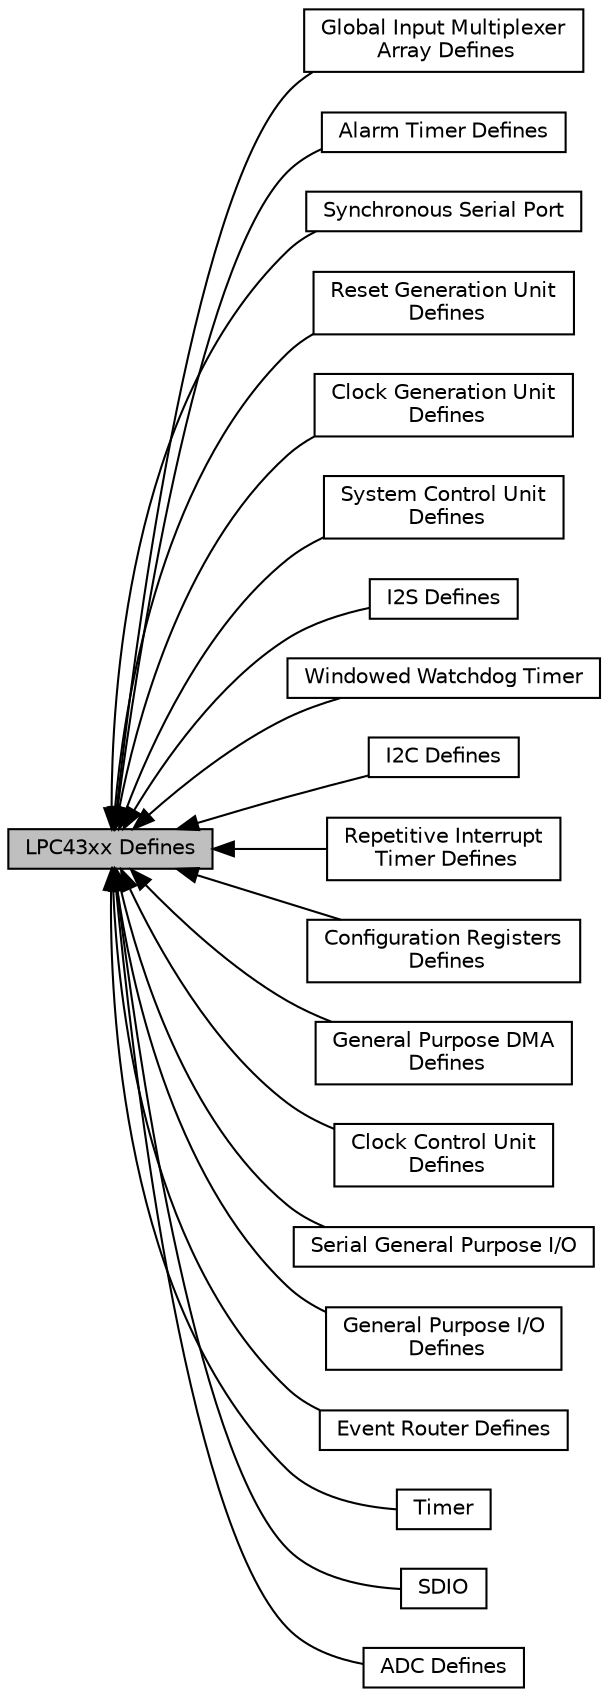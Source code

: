 digraph "LPC43xx Defines"
{
  edge [fontname="Helvetica",fontsize="10",labelfontname="Helvetica",labelfontsize="10"];
  node [fontname="Helvetica",fontsize="10",shape=record];
  rankdir=LR;
  Node7 [label="Global Input Multiplexer\l Array Defines",height=0.2,width=0.4,color="black", fillcolor="white", style="filled",URL="$group__gima__defines.html",tooltip="Defined Constants and Types for the LPC43xx Global Input Multiplexer Array "];
  Node0 [label="LPC43xx Defines",height=0.2,width=0.4,color="black", fillcolor="grey75", style="filled", fontcolor="black"];
  Node2 [label="Alarm Timer Defines",height=0.2,width=0.4,color="black", fillcolor="white", style="filled",URL="$group__atimer__defines.html",tooltip="Defined Constants and Types for the LPC43xx Alarm Timer "];
  Node17 [label="Synchronous Serial Port",height=0.2,width=0.4,color="black", fillcolor="white", style="filled",URL="$group__ssp__defines.html",tooltip="Defined Constants and Types for the LPC43xx Synchronous Serial Port "];
  Node12 [label="Reset Generation Unit\l Defines",height=0.2,width=0.4,color="black", fillcolor="white", style="filled",URL="$group__rgu__defines.html",tooltip="Defined Constants and Types for the LPC43xx Reset Generation Unit "];
  Node4 [label="Clock Generation Unit\l Defines",height=0.2,width=0.4,color="black", fillcolor="white", style="filled",URL="$group__cgu__defines.html",tooltip="Defined Constants and Types for the LPC43xx Clock Generation Unit "];
  Node14 [label="System Control Unit\l Defines",height=0.2,width=0.4,color="black", fillcolor="white", style="filled",URL="$group__scu__defines.html",tooltip="Defined Constants and Types for the LPC43xx System Control Unit "];
  Node11 [label="I2S Defines",height=0.2,width=0.4,color="black", fillcolor="white", style="filled",URL="$group__i2s__defines.html",tooltip="Defined Constants and Types for the LPC43xx I2S "];
  Node19 [label="Windowed Watchdog Timer",height=0.2,width=0.4,color="black", fillcolor="white", style="filled",URL="$group__wwdt__defines.html",tooltip="Defined Constants and Types for the LPC43xx Windowed Watchdog Timer "];
  Node10 [label="I2C Defines",height=0.2,width=0.4,color="black", fillcolor="white", style="filled",URL="$group__i2c__defines.html",tooltip="Defined Constants and Types for the LPC43xx I2C "];
  Node13 [label="Repetitive Interrupt\l Timer Defines",height=0.2,width=0.4,color="black", fillcolor="white", style="filled",URL="$group__ritimer__defines.html",tooltip="Defined Constants and Types for the LPC43xx Repetitive Interrupt Timer "];
  Node5 [label="Configuration Registers\l Defines",height=0.2,width=0.4,color="black", fillcolor="white", style="filled",URL="$group__creg__defines.html",tooltip="Defined Constants and Types for the LPC43xx Configuration Registers "];
  Node8 [label="General Purpose DMA\l Defines",height=0.2,width=0.4,color="black", fillcolor="white", style="filled",URL="$group__gpdma__defines.html",tooltip="Defined Constants and Types for the LPC43xx General Purpose DMA "];
  Node3 [label="Clock Control Unit\l Defines",height=0.2,width=0.4,color="black", fillcolor="white", style="filled",URL="$group__ccu__defines.html",tooltip="Defined Constants and Types for the LPC43xx Clock Control Unit "];
  Node16 [label="Serial General Purpose I/O",height=0.2,width=0.4,color="black", fillcolor="white", style="filled",URL="$group__sgpio__defines.html",tooltip="Defined Constants and Types for the LPC43xx Serial General Purpose I/O "];
  Node9 [label="General Purpose I/O\l Defines",height=0.2,width=0.4,color="black", fillcolor="white", style="filled",URL="$group__gpio__defines.html",tooltip="Defined Constants and Types for the LPC43xx General Purpose I/O "];
  Node6 [label="Event Router Defines",height=0.2,width=0.4,color="black", fillcolor="white", style="filled",URL="$group__eventrouter__defines.html",tooltip="Defined Constants and Types for the LPC43xx Event Router "];
  Node18 [label="Timer",height=0.2,width=0.4,color="black", fillcolor="white", style="filled",URL="$group__timer__defines.html",tooltip="Defined Constants and Types for the LPC43xx timer "];
  Node15 [label="SDIO",height=0.2,width=0.4,color="black", fillcolor="white", style="filled",URL="$group__sdio__defines.html",tooltip="Defined Constants and Types for the LPC43xx SDIO "];
  Node1 [label="ADC Defines",height=0.2,width=0.4,color="black", fillcolor="white", style="filled",URL="$group__adc__defines.html",tooltip="Defined Constants and Types for the LPC43xx A/D Converter "];
  Node0->Node1 [shape=plaintext, dir="back", style="solid"];
  Node0->Node2 [shape=plaintext, dir="back", style="solid"];
  Node0->Node3 [shape=plaintext, dir="back", style="solid"];
  Node0->Node4 [shape=plaintext, dir="back", style="solid"];
  Node0->Node5 [shape=plaintext, dir="back", style="solid"];
  Node0->Node6 [shape=plaintext, dir="back", style="solid"];
  Node0->Node7 [shape=plaintext, dir="back", style="solid"];
  Node0->Node8 [shape=plaintext, dir="back", style="solid"];
  Node0->Node9 [shape=plaintext, dir="back", style="solid"];
  Node0->Node10 [shape=plaintext, dir="back", style="solid"];
  Node0->Node11 [shape=plaintext, dir="back", style="solid"];
  Node0->Node12 [shape=plaintext, dir="back", style="solid"];
  Node0->Node13 [shape=plaintext, dir="back", style="solid"];
  Node0->Node14 [shape=plaintext, dir="back", style="solid"];
  Node0->Node15 [shape=plaintext, dir="back", style="solid"];
  Node0->Node16 [shape=plaintext, dir="back", style="solid"];
  Node0->Node17 [shape=plaintext, dir="back", style="solid"];
  Node0->Node18 [shape=plaintext, dir="back", style="solid"];
  Node0->Node19 [shape=plaintext, dir="back", style="solid"];
}
